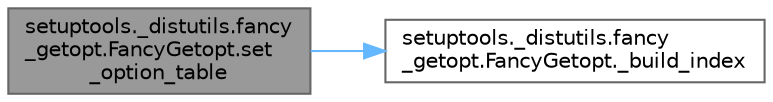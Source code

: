 digraph "setuptools._distutils.fancy_getopt.FancyGetopt.set_option_table"
{
 // LATEX_PDF_SIZE
  bgcolor="transparent";
  edge [fontname=Helvetica,fontsize=10,labelfontname=Helvetica,labelfontsize=10];
  node [fontname=Helvetica,fontsize=10,shape=box,height=0.2,width=0.4];
  rankdir="LR";
  Node1 [id="Node000001",label="setuptools._distutils.fancy\l_getopt.FancyGetopt.set\l_option_table",height=0.2,width=0.4,color="gray40", fillcolor="grey60", style="filled", fontcolor="black",tooltip=" "];
  Node1 -> Node2 [id="edge1_Node000001_Node000002",color="steelblue1",style="solid",tooltip=" "];
  Node2 [id="Node000002",label="setuptools._distutils.fancy\l_getopt.FancyGetopt._build_index",height=0.2,width=0.4,color="grey40", fillcolor="white", style="filled",URL="$classsetuptools_1_1__distutils_1_1fancy__getopt_1_1_fancy_getopt.html#a2da29d1cbbaf84f1e09398c920778f0b",tooltip=" "];
}
